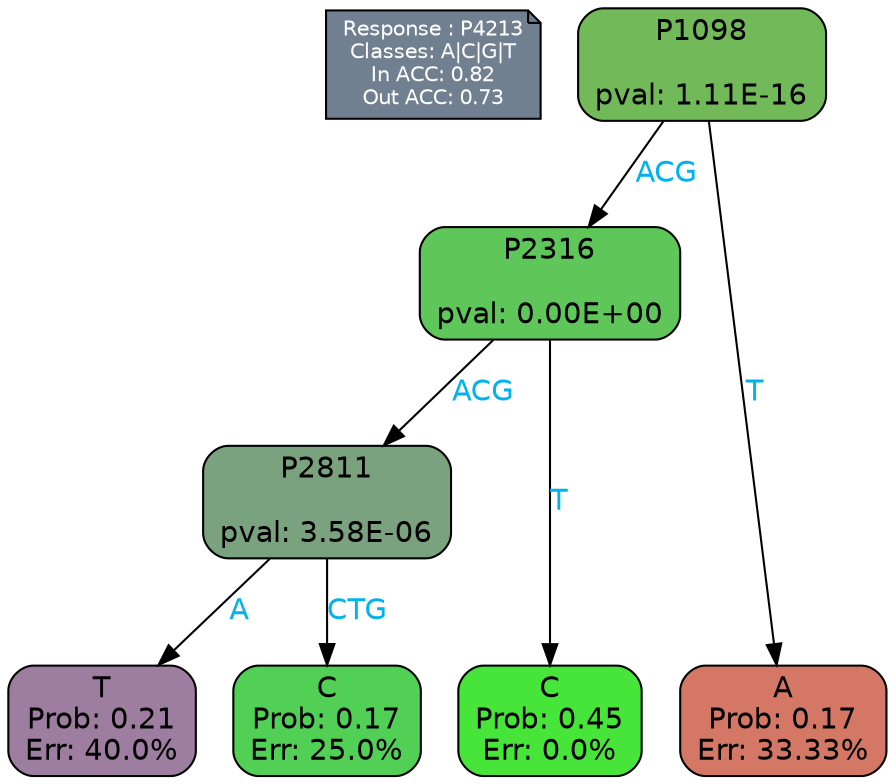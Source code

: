 digraph Tree {
node [shape=box, style="filled, rounded", color="black", fontname=helvetica] ;
graph [ranksep=equally, splines=polylines, bgcolor=transparent, dpi=600] ;
edge [fontname=helvetica] ;
LEGEND [label="Response : P4213
Classes: A|C|G|T
In ACC: 0.82
Out ACC: 0.73
",shape=note,align=left,style=filled,fillcolor="slategray",fontcolor="white",fontsize=10];1 [label="P1098

pval: 1.11E-16", fillcolor="#72b95a"] ;
2 [label="P2316

pval: 0.00E+00", fillcolor="#5fc659"] ;
3 [label="P2811

pval: 3.58E-06", fillcolor="#7ba27f"] ;
4 [label="T
Prob: 0.21
Err: 40.0%", fillcolor="#9d7da0"] ;
5 [label="C
Prob: 0.17
Err: 25.0%", fillcolor="#51d055"] ;
6 [label="C
Prob: 0.45
Err: 0.0%", fillcolor="#47e539"] ;
7 [label="A
Prob: 0.17
Err: 33.33%", fillcolor="#d47764"] ;
1 -> 2 [label="ACG",fontcolor=deepskyblue2] ;
1 -> 7 [label="T",fontcolor=deepskyblue2] ;
2 -> 3 [label="ACG",fontcolor=deepskyblue2] ;
2 -> 6 [label="T",fontcolor=deepskyblue2] ;
3 -> 4 [label="A",fontcolor=deepskyblue2] ;
3 -> 5 [label="CTG",fontcolor=deepskyblue2] ;
{rank = same; 4;5;6;7;}{rank = same; LEGEND;1;}}